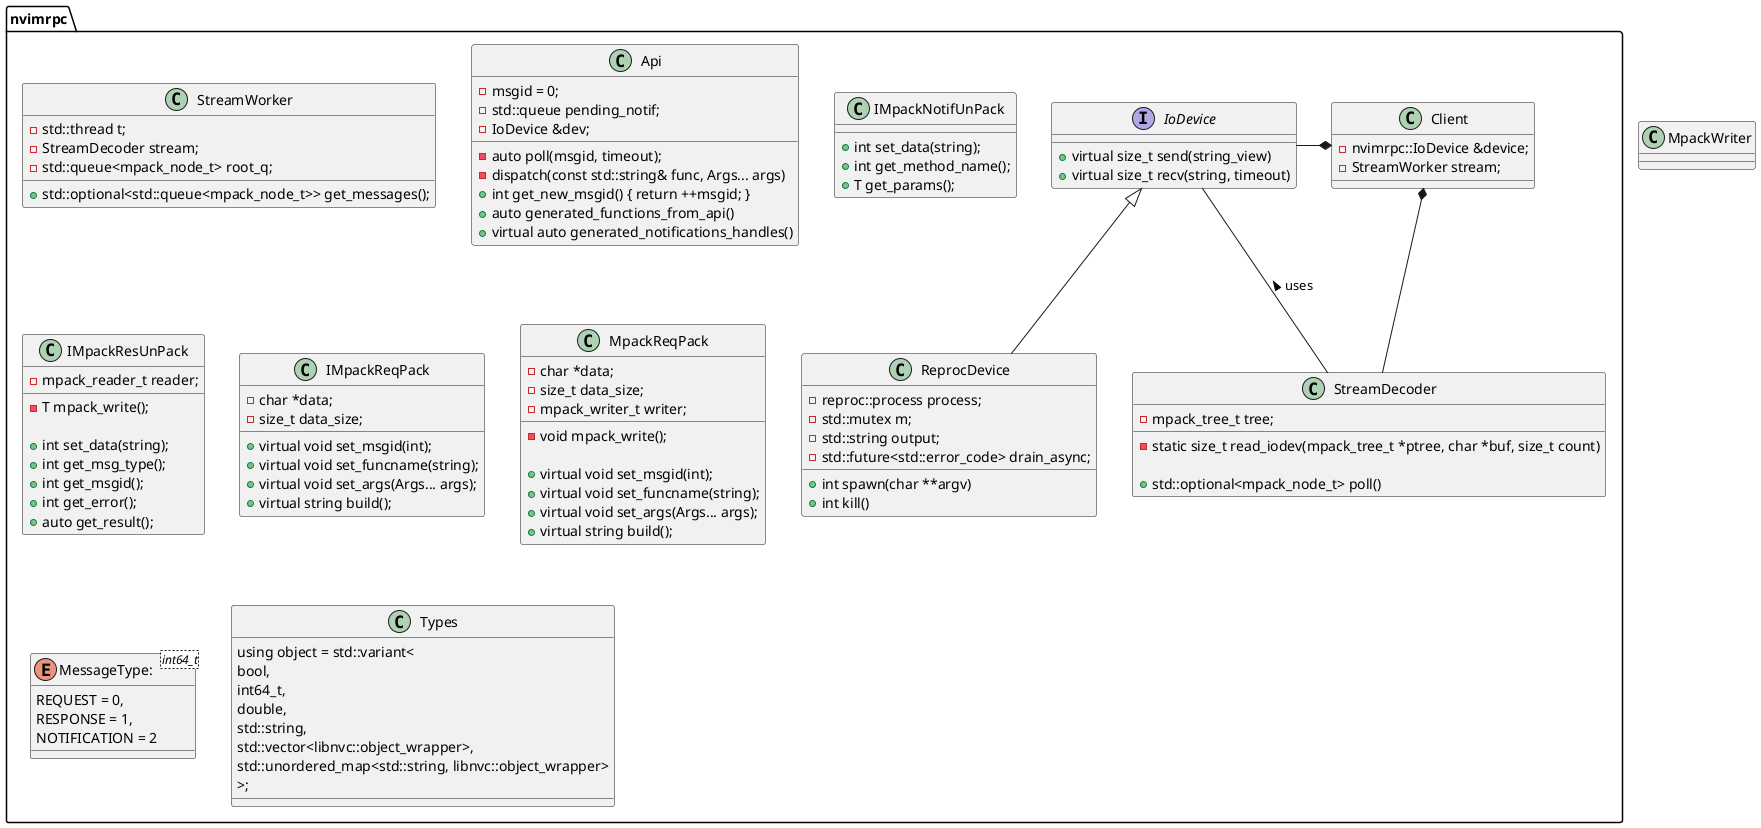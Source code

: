 
@startuml

set namespaceSeparator ::

interface nvimrpc::IoDevice {
	+virtual size_t send(string_view)
	+virtual size_t recv(string, timeout)
}

class nvimrpc::ReprocDevice {
	-reproc::process process;
	-std::mutex m;
	-std::string output;
	-std::future<std::error_code> drain_async;

	+int spawn(char **argv)
	+int kill()
}

class nvimrpc::StreamDecoder {
	-mpack_tree_t tree;
	-static size_t read_iodev(mpack_tree_t *ptree, char *buf, size_t count)

	+std::optional<mpack_node_t> poll()
}

class nvimrpc::StreamWorker {
	-std::thread t;
	-StreamDecoder stream;
	-std::queue<mpack_node_t> root_q;

	+std::optional<std::queue<mpack_node_t>> get_messages();
}

class nvimrpc::Api {
	-msgid = 0;
	-std::queue pending_notif;
	-IoDevice &dev;
	-auto poll(msgid, timeout);
	-dispatch(const std::string& func, Args... args)
	' This function basically calls dispatch and then wait_for_response
	+int get_new_msgid() { return ++msgid; }
	+auto generated_functions_from_api()
	' Todo
	+virtual auto generated_notifications_handles()
}

class nvimrpc::IMpackNotifUnPack {
	' -mpack_reader_t reader;
	' -T mpack_write();

	' TODO in this function check the msg type to ensure its a notification type
	+int set_data(string);
	+int get_method_name();
	+T get_params();
	' On destruction call
	'mpack_reader_destroy, see its help
}

class nvimrpc::IMpackResUnPack {
	-mpack_reader_t reader;
	-T mpack_write();

	' TODO in this function check the msg type to ensure its a response type
	+int set_data(string);
	+int get_msg_type();
	+int get_msgid();
	+int get_error();
	+auto get_result();
	' On destruction call
	'mpack_reader_destroy, see its help
}

class nvimrpc::IMpackReqPack {
	-char *data;
	-size_t data_size;

	+virtual void set_msgid(int);
	+virtual void set_funcname(string);
	+virtual void set_args(Args... args);
	+virtual string build();
}

' TODO Call MPACK_FREE(data) on destructor
class nvimrpc::MpackReqPack {
	-char *data;
	-size_t data_size;
	-mpack_writer_t writer;
	-void mpack_write();

	+virtual void set_msgid(int);
	+virtual void set_funcname(string);
	+virtual void set_args(Args... args);
	+virtual string build();
}

' Example controller
class nvimrpc::Client {
	-nvimrpc::IoDevice &device;
	-StreamWorker stream;
}

enum nvimrpc::MessageType: <int64_t> {
	REQUEST = 0,
	RESPONSE = 1,
	NOTIFICATION = 2
}

class nvimrpc::Types {
	using object = std::variant<
		bool,
		int64_t,
		double,
		std::string,
		std::vector<libnvc::object_wrapper>,
		std::unordered_map<std::string, libnvc::object_wrapper>
		>;
}
class MpackWriter {
}

nvimrpc::Client *-- nvimrpc::StreamDecoder
nvimrpc::Client *-left- nvimrpc::IoDevice
nvimrpc::IoDevice <|-- nvimrpc::ReprocDevice
nvimrpc::StreamDecoder -- nvimrpc::IoDevice : uses >

@enduml
